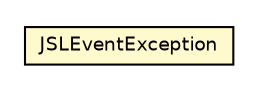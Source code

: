 #!/usr/local/bin/dot
#
# Class diagram 
# Generated by UMLGraph version 5.4 (http://www.umlgraph.org/)
#

digraph G {
	edge [fontname="Helvetica",fontsize=10,labelfontname="Helvetica",labelfontsize=10];
	node [fontname="Helvetica",fontsize=10,shape=plaintext];
	nodesep=0.25;
	ranksep=0.5;
	// jsl.modeling.JSLEventException
	c110992 [label=<<table title="jsl.modeling.JSLEventException" border="0" cellborder="1" cellspacing="0" cellpadding="2" port="p" bgcolor="lemonChiffon" href="./JSLEventException.html">
		<tr><td><table border="0" cellspacing="0" cellpadding="1">
<tr><td align="center" balign="center"> JSLEventException </td></tr>
		</table></td></tr>
		</table>>, URL="./JSLEventException.html", fontname="Helvetica", fontcolor="black", fontsize=9.0];
}

